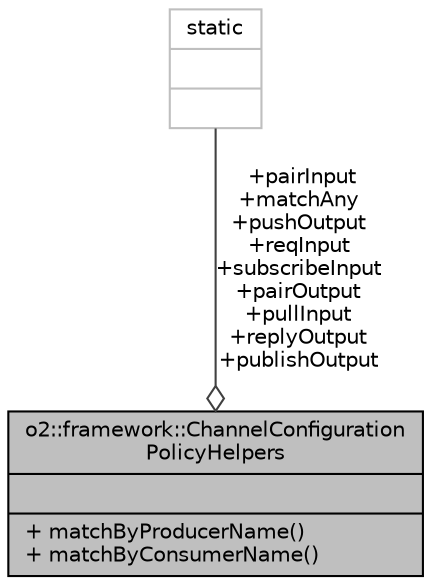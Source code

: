 digraph "o2::framework::ChannelConfigurationPolicyHelpers"
{
 // INTERACTIVE_SVG=YES
  bgcolor="transparent";
  edge [fontname="Helvetica",fontsize="10",labelfontname="Helvetica",labelfontsize="10"];
  node [fontname="Helvetica",fontsize="10",shape=record];
  Node1 [label="{o2::framework::ChannelConfiguration\lPolicyHelpers\n||+ matchByProducerName()\l+ matchByConsumerName()\l}",height=0.2,width=0.4,color="black", fillcolor="grey75", style="filled", fontcolor="black"];
  Node2 -> Node1 [color="grey25",fontsize="10",style="solid",label=" +pairInput\n+matchAny\n+pushOutput\n+reqInput\n+subscribeInput\n+pairOutput\n+pullInput\n+replyOutput\n+publishOutput" ,arrowhead="odiamond",fontname="Helvetica"];
  Node2 [label="{static\n||}",height=0.2,width=0.4,color="grey75"];
}
